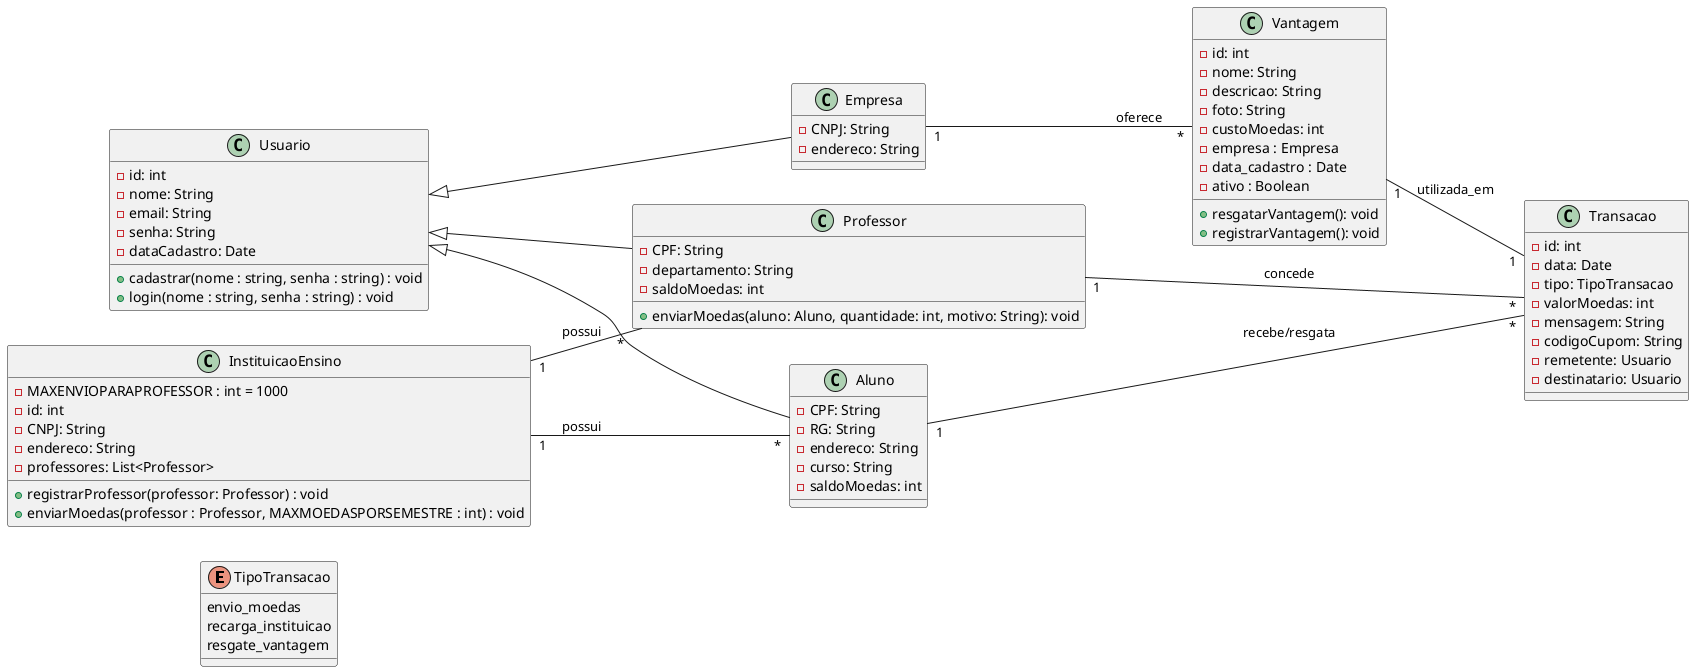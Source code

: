 @startuml
left to right direction

ENUM TipoTransacao {
  envio_moedas
  recarga_instituicao
  resgate_vantagem
}

class Usuario {
  - id: int
  - nome: String
  - email: String
  - senha: String
  - dataCadastro: Date
  + cadastrar(nome : string, senha : string) : void 
  + login(nome : string, senha : string) : void 
}

class Aluno extends Usuario {
  - CPF: String
  - RG: String
  - endereco: String
  - curso: String
  - saldoMoedas: int
}

class Professor extends Usuario {
  - CPF: String
  - departamento: String
  - saldoMoedas: int
  + enviarMoedas(aluno: Aluno, quantidade: int, motivo: String): void
}

class Empresa extends Usuario {
  - CNPJ: String
  - endereco: String
}

class InstituicaoEnsino {
  - MAXENVIOPARAPROFESSOR : int = 1000
  - id: int
  - CNPJ: String
  - endereco: String
  - professores: List<Professor>
  + registrarProfessor(professor: Professor) : void
  + enviarMoedas(professor : Professor, MAXMOEDASPORSEMESTRE : int) : void
}

class Vantagem {
  - id: int
  - nome: String
  - descricao: String
  - foto: String
  - custoMoedas: int
  - empresa : Empresa
  - data_cadastro : Date
  - ativo : Boolean
  + resgatarVantagem(): void
  + registrarVantagem(): void
}

class Transacao {
  - id: int
  - data: Date
  - tipo: TipoTransacao
  - valorMoedas: int
  - mensagem: String
  - codigoCupom: String
  - remetente: Usuario
  - destinatario: Usuario
}

Aluno "1" -- "*" Transacao : recebe/resgata
Professor "1" -- "*" Transacao : concede
Empresa "1" -- "*" Vantagem : oferece
Vantagem "1" -- "1" Transacao : utilizada_em
InstituicaoEnsino "1" -- "*" Aluno : possui
InstituicaoEnsino "1" -- "*" Professor : possui

@enduml